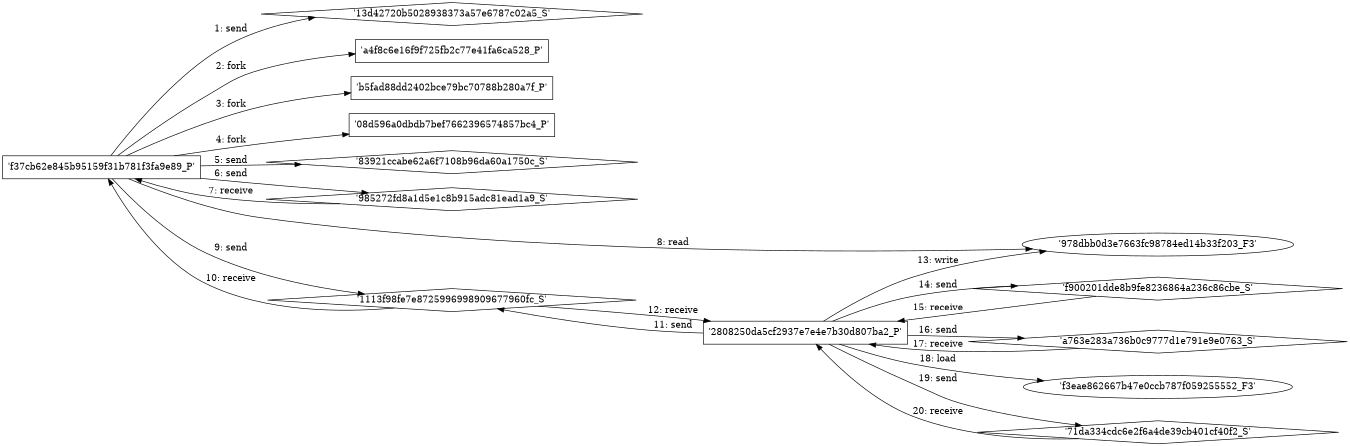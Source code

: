 digraph "D:\Learning\Paper\apt\基于CTI的攻击预警\Dataset\攻击图\ASGfromALLCTI\Using Firepower to defend against encrypted RDP attacks like BlueKeep.dot" {
rankdir="LR"
size="9"
fixedsize="false"
splines="true"
nodesep=0.3
ranksep=0
fontsize=10
overlap="scalexy"
engine= "neato"
	"'13d42720b5028938373a57e6787c02a5_S'" [node_type=Socket shape=diamond]
	"'f37cb62e845b95159f31b781f3fa9e89_P'" [node_type=Process shape=box]
	"'f37cb62e845b95159f31b781f3fa9e89_P'" -> "'13d42720b5028938373a57e6787c02a5_S'" [label="1: send"]
	"'f37cb62e845b95159f31b781f3fa9e89_P'" [node_type=Process shape=box]
	"'a4f8c6e16f9f725fb2c77e41fa6ca528_P'" [node_type=Process shape=box]
	"'f37cb62e845b95159f31b781f3fa9e89_P'" -> "'a4f8c6e16f9f725fb2c77e41fa6ca528_P'" [label="2: fork"]
	"'f37cb62e845b95159f31b781f3fa9e89_P'" [node_type=Process shape=box]
	"'b5fad88dd2402bce79bc70788b280a7f_P'" [node_type=Process shape=box]
	"'f37cb62e845b95159f31b781f3fa9e89_P'" -> "'b5fad88dd2402bce79bc70788b280a7f_P'" [label="3: fork"]
	"'f37cb62e845b95159f31b781f3fa9e89_P'" [node_type=Process shape=box]
	"'08d596a0dbdb7bef7662396574857bc4_P'" [node_type=Process shape=box]
	"'f37cb62e845b95159f31b781f3fa9e89_P'" -> "'08d596a0dbdb7bef7662396574857bc4_P'" [label="4: fork"]
	"'83921ccabe62a6f7108b96da60a1750c_S'" [node_type=Socket shape=diamond]
	"'f37cb62e845b95159f31b781f3fa9e89_P'" [node_type=Process shape=box]
	"'f37cb62e845b95159f31b781f3fa9e89_P'" -> "'83921ccabe62a6f7108b96da60a1750c_S'" [label="5: send"]
	"'985272fd8a1d5e1c8b915adc81ead1a9_S'" [node_type=Socket shape=diamond]
	"'f37cb62e845b95159f31b781f3fa9e89_P'" [node_type=Process shape=box]
	"'f37cb62e845b95159f31b781f3fa9e89_P'" -> "'985272fd8a1d5e1c8b915adc81ead1a9_S'" [label="6: send"]
	"'985272fd8a1d5e1c8b915adc81ead1a9_S'" -> "'f37cb62e845b95159f31b781f3fa9e89_P'" [label="7: receive"]
	"'978dbb0d3e7663fc98784ed14b33f203_F3'" [node_type=file shape=ellipse]
	"'f37cb62e845b95159f31b781f3fa9e89_P'" [node_type=Process shape=box]
	"'f37cb62e845b95159f31b781f3fa9e89_P'" -> "'978dbb0d3e7663fc98784ed14b33f203_F3'" [label="8: read"]
	"'1113f98fe7e8725996998909677960fc_S'" [node_type=Socket shape=diamond]
	"'f37cb62e845b95159f31b781f3fa9e89_P'" [node_type=Process shape=box]
	"'f37cb62e845b95159f31b781f3fa9e89_P'" -> "'1113f98fe7e8725996998909677960fc_S'" [label="9: send"]
	"'1113f98fe7e8725996998909677960fc_S'" -> "'f37cb62e845b95159f31b781f3fa9e89_P'" [label="10: receive"]
	"'1113f98fe7e8725996998909677960fc_S'" [node_type=Socket shape=diamond]
	"'2808250da5cf2937e7e4e7b30d807ba2_P'" [node_type=Process shape=box]
	"'2808250da5cf2937e7e4e7b30d807ba2_P'" -> "'1113f98fe7e8725996998909677960fc_S'" [label="11: send"]
	"'1113f98fe7e8725996998909677960fc_S'" -> "'2808250da5cf2937e7e4e7b30d807ba2_P'" [label="12: receive"]
	"'978dbb0d3e7663fc98784ed14b33f203_F3'" [node_type=file shape=ellipse]
	"'2808250da5cf2937e7e4e7b30d807ba2_P'" [node_type=Process shape=box]
	"'2808250da5cf2937e7e4e7b30d807ba2_P'" -> "'978dbb0d3e7663fc98784ed14b33f203_F3'" [label="13: write"]
	"'f900201dde8b9fe8236864a236c86cbe_S'" [node_type=Socket shape=diamond]
	"'2808250da5cf2937e7e4e7b30d807ba2_P'" [node_type=Process shape=box]
	"'2808250da5cf2937e7e4e7b30d807ba2_P'" -> "'f900201dde8b9fe8236864a236c86cbe_S'" [label="14: send"]
	"'f900201dde8b9fe8236864a236c86cbe_S'" -> "'2808250da5cf2937e7e4e7b30d807ba2_P'" [label="15: receive"]
	"'a763e283a736b0c9777d1e791e9e0763_S'" [node_type=Socket shape=diamond]
	"'2808250da5cf2937e7e4e7b30d807ba2_P'" [node_type=Process shape=box]
	"'2808250da5cf2937e7e4e7b30d807ba2_P'" -> "'a763e283a736b0c9777d1e791e9e0763_S'" [label="16: send"]
	"'a763e283a736b0c9777d1e791e9e0763_S'" -> "'2808250da5cf2937e7e4e7b30d807ba2_P'" [label="17: receive"]
	"'f3eae862667b47e0ccb787f059255552_F3'" [node_type=file shape=ellipse]
	"'2808250da5cf2937e7e4e7b30d807ba2_P'" [node_type=Process shape=box]
	"'2808250da5cf2937e7e4e7b30d807ba2_P'" -> "'f3eae862667b47e0ccb787f059255552_F3'" [label="18: load"]
	"'71da334cdc6e2f6a4de39cb401cf40f2_S'" [node_type=Socket shape=diamond]
	"'2808250da5cf2937e7e4e7b30d807ba2_P'" [node_type=Process shape=box]
	"'2808250da5cf2937e7e4e7b30d807ba2_P'" -> "'71da334cdc6e2f6a4de39cb401cf40f2_S'" [label="19: send"]
	"'71da334cdc6e2f6a4de39cb401cf40f2_S'" -> "'2808250da5cf2937e7e4e7b30d807ba2_P'" [label="20: receive"]
}
